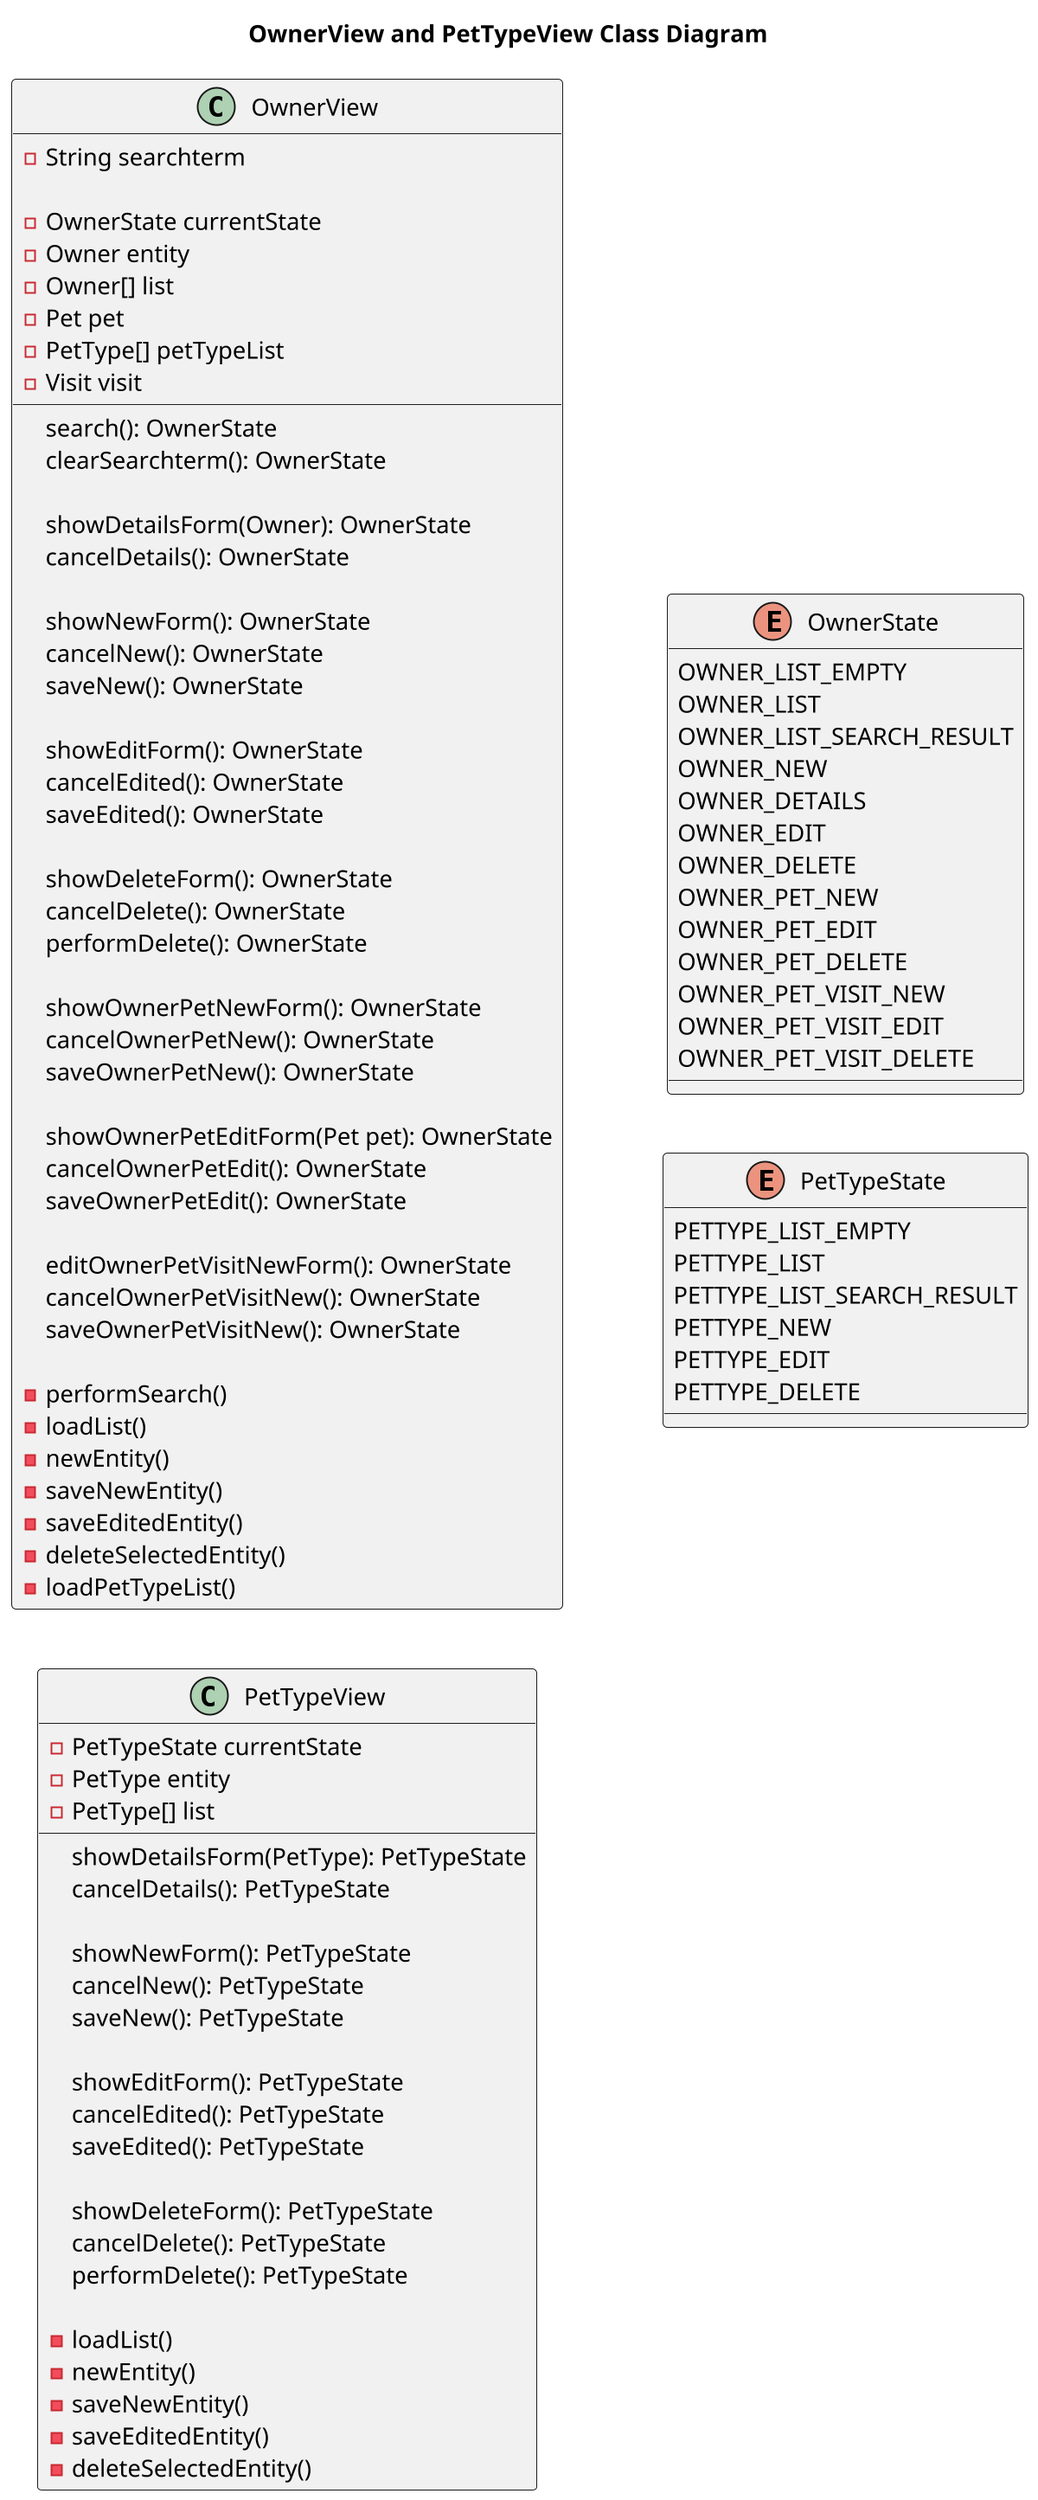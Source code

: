 @startuml


title OwnerView and PetTypeView Class Diagram
'https://plantuml.com/class-diagram

left to right direction
'top to bottom direction

scale 1200 width

class OwnerView {

    - String searchterm

    - OwnerState currentState
    - Owner entity
    - Owner[] list
    - Pet pet
    - PetType[] petTypeList
    - Visit visit

    search(): OwnerState
    clearSearchterm(): OwnerState

    showDetailsForm(Owner): OwnerState
    cancelDetails(): OwnerState

    showNewForm(): OwnerState
    cancelNew(): OwnerState
    saveNew(): OwnerState

    showEditForm(): OwnerState
    cancelEdited(): OwnerState
    saveEdited(): OwnerState

    showDeleteForm(): OwnerState
    cancelDelete(): OwnerState
    performDelete(): OwnerState

    showOwnerPetNewForm(): OwnerState
    cancelOwnerPetNew(): OwnerState
    saveOwnerPetNew(): OwnerState

    showOwnerPetEditForm(Pet pet): OwnerState
    cancelOwnerPetEdit(): OwnerState
    saveOwnerPetEdit(): OwnerState

    editOwnerPetVisitNewForm(): OwnerState
    cancelOwnerPetVisitNew(): OwnerState
    saveOwnerPetVisitNew(): OwnerState

    - performSearch()
    - loadList()
    - newEntity()
    - saveNewEntity()
    - saveEditedEntity()
    - deleteSelectedEntity()
    - loadPetTypeList()
}

class PetTypeView {

    - PetTypeState currentState
    - PetType entity
    - PetType[] list

    showDetailsForm(PetType): PetTypeState
    cancelDetails(): PetTypeState

    showNewForm(): PetTypeState
    cancelNew(): PetTypeState
    saveNew(): PetTypeState

    showEditForm(): PetTypeState
    cancelEdited(): PetTypeState
    saveEdited(): PetTypeState

    showDeleteForm(): PetTypeState
    cancelDelete(): PetTypeState
    performDelete(): PetTypeState

    - loadList()
    - newEntity()
    - saveNewEntity()
    - saveEditedEntity()
    - deleteSelectedEntity()

}


enum OwnerState {
    OWNER_LIST_EMPTY
    OWNER_LIST
    OWNER_LIST_SEARCH_RESULT
    OWNER_NEW
    OWNER_DETAILS
    OWNER_EDIT
    OWNER_DELETE
    OWNER_PET_NEW
    OWNER_PET_EDIT
    OWNER_PET_DELETE
    OWNER_PET_VISIT_NEW
    OWNER_PET_VISIT_EDIT
    OWNER_PET_VISIT_DELETE
}

enum PetTypeState {
    PETTYPE_LIST_EMPTY
    PETTYPE_LIST
    PETTYPE_LIST_SEARCH_RESULT
    PETTYPE_NEW
    PETTYPE_EDIT
    PETTYPE_DELETE
}

@enduml